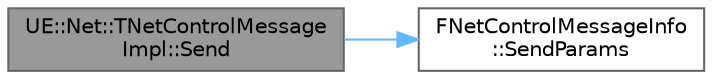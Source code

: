 digraph "UE::Net::TNetControlMessageImpl::Send"
{
 // INTERACTIVE_SVG=YES
 // LATEX_PDF_SIZE
  bgcolor="transparent";
  edge [fontname=Helvetica,fontsize=10,labelfontname=Helvetica,labelfontsize=10];
  node [fontname=Helvetica,fontsize=10,shape=box,height=0.2,width=0.4];
  rankdir="LR";
  Node1 [id="Node000001",label="UE::Net::TNetControlMessage\lImpl::Send",height=0.2,width=0.4,color="gray40", fillcolor="grey60", style="filled", fontcolor="black",tooltip="sends a message of this type on the specified connection's control channel"];
  Node1 -> Node2 [id="edge1_Node000001_Node000002",color="steelblue1",style="solid",tooltip=" "];
  Node2 [id="Node000002",label="FNetControlMessageInfo\l::SendParams",height=0.2,width=0.4,color="grey40", fillcolor="white", style="filled",URL="$d7/db7/classFNetControlMessageInfo.html#af3675d3028e7092df3d77f52d750f4fb",tooltip=" "];
}

